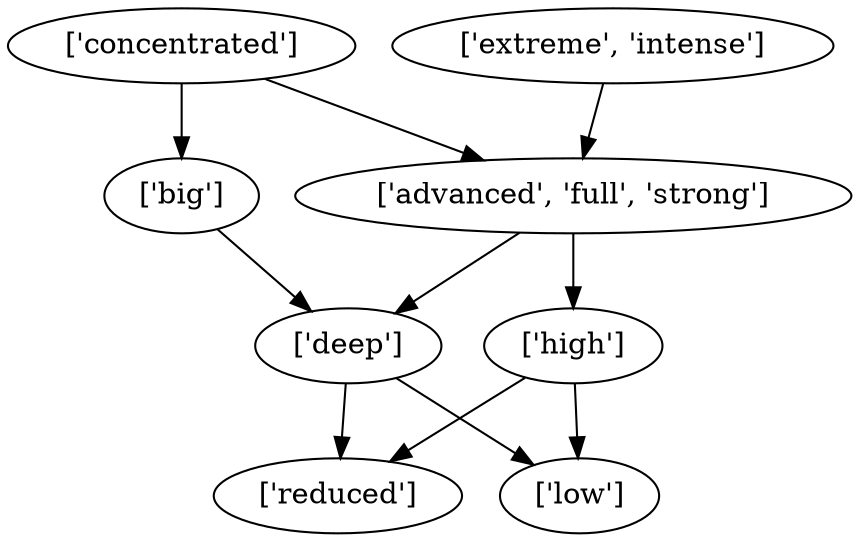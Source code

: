 strict digraph  {
	"['big']" -> "['deep']";
	"['deep']" -> "['reduced']";
	"['deep']" -> "['low']";
	"['advanced', 'full', 'strong']" -> "['deep']";
	"['advanced', 'full', 'strong']" -> "['high']";
	"['high']" -> "['reduced']";
	"['high']" -> "['low']";
	"['concentrated']" -> "['big']";
	"['concentrated']" -> "['advanced', 'full', 'strong']";
	"['extreme', 'intense']" -> "['advanced', 'full', 'strong']";
}
